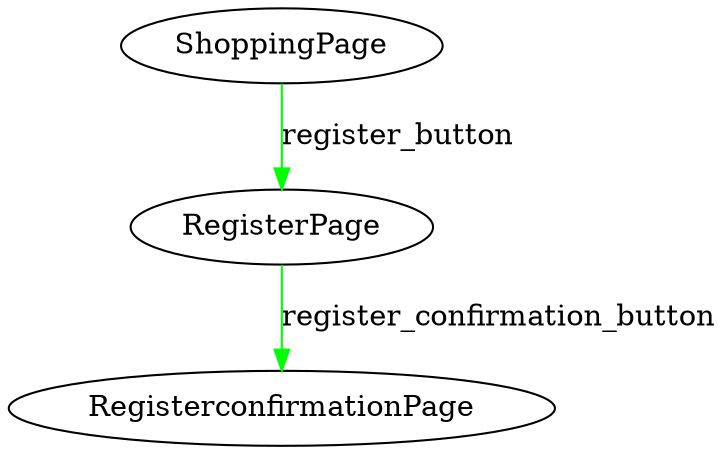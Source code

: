 digraph G {RegisterPage -> RegisterconfirmationPage[color="green", label="register_confirmation_button"];
ShoppingPage -> RegisterPage[color="green", label="register_button"];
}